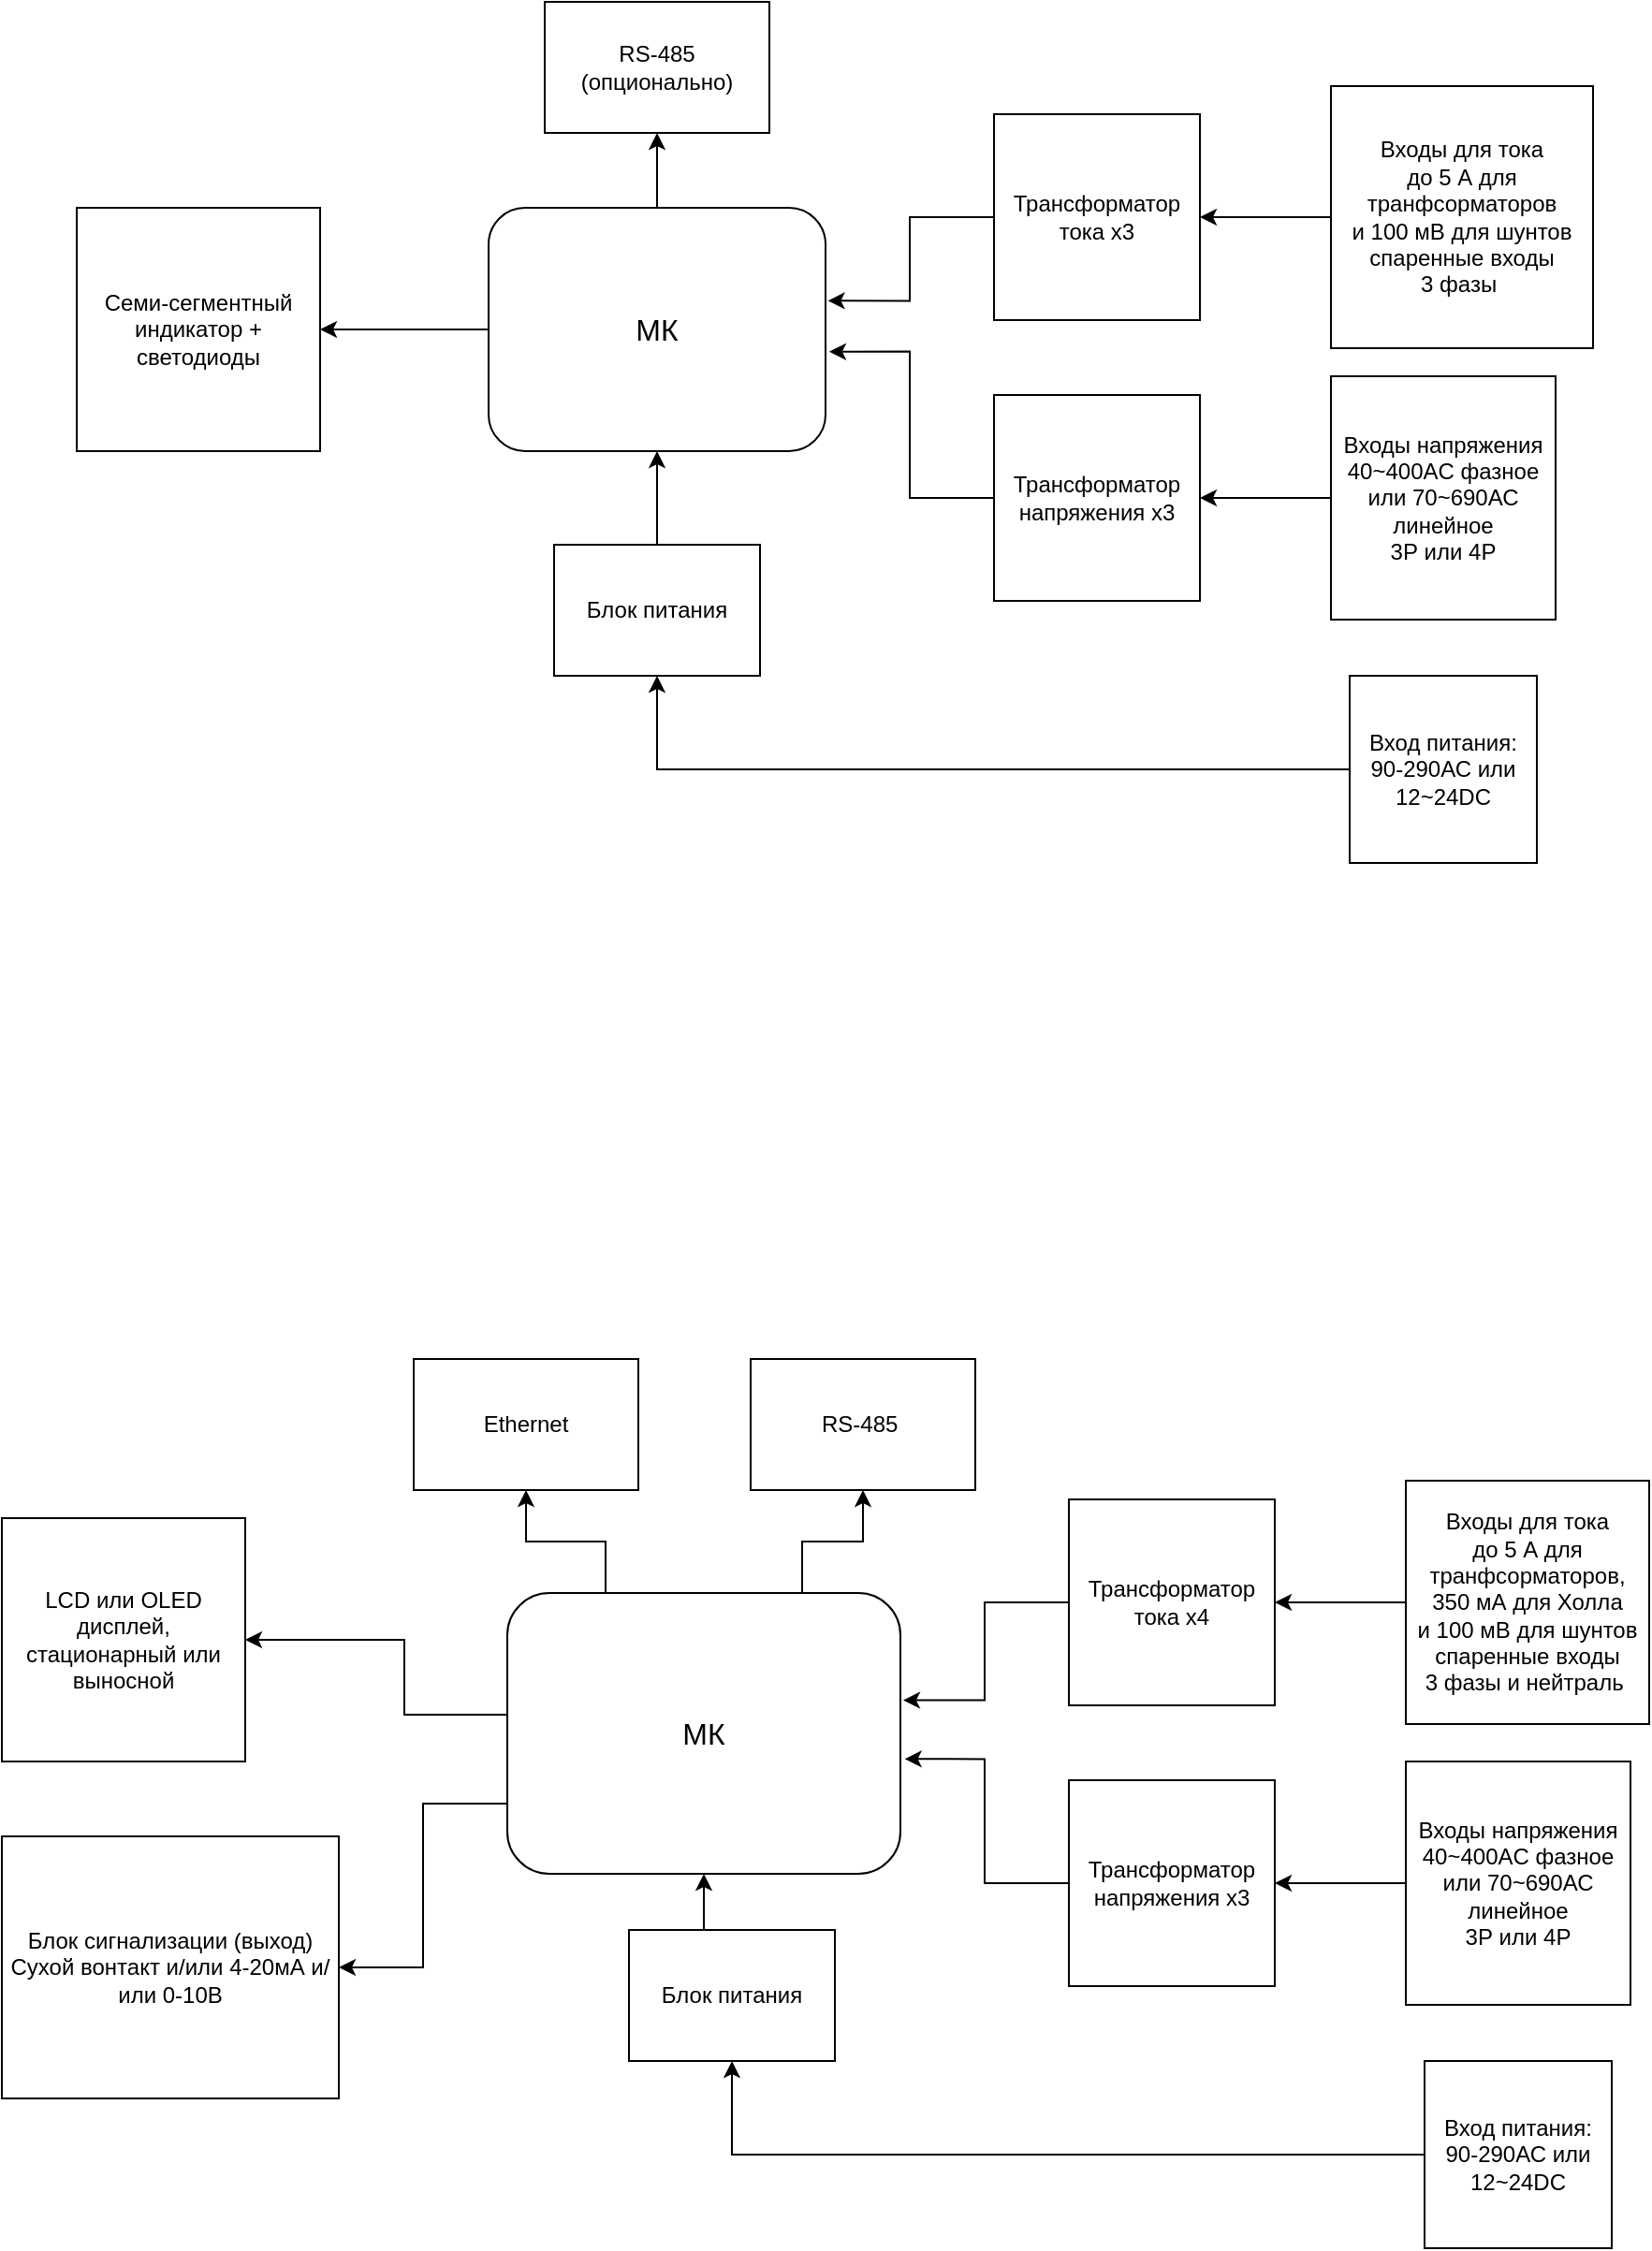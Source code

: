 <mxfile version="24.4.13" type="github">
  <diagram name="Страница — 1" id="n5297YDXWTuSqS-TeUuD">
    <mxGraphModel dx="1562" dy="818" grid="1" gridSize="10" guides="1" tooltips="1" connect="1" arrows="1" fold="1" page="1" pageScale="1" pageWidth="2339" pageHeight="3300" math="0" shadow="0">
      <root>
        <mxCell id="0" />
        <mxCell id="1" parent="0" />
        <mxCell id="Zt0sIPypEy9pdhqAK2nU-18" style="edgeStyle=orthogonalEdgeStyle;rounded=0;orthogonalLoop=1;jettySize=auto;html=1;exitX=0;exitY=0.5;exitDx=0;exitDy=0;entryX=1;entryY=0.5;entryDx=0;entryDy=0;" parent="1" source="Zt0sIPypEy9pdhqAK2nU-1" target="Zt0sIPypEy9pdhqAK2nU-7" edge="1">
          <mxGeometry relative="1" as="geometry" />
        </mxCell>
        <mxCell id="Zt0sIPypEy9pdhqAK2nU-19" style="edgeStyle=orthogonalEdgeStyle;rounded=0;orthogonalLoop=1;jettySize=auto;html=1;exitX=0.5;exitY=0;exitDx=0;exitDy=0;entryX=0.5;entryY=1;entryDx=0;entryDy=0;" parent="1" source="Zt0sIPypEy9pdhqAK2nU-1" target="Zt0sIPypEy9pdhqAK2nU-4" edge="1">
          <mxGeometry relative="1" as="geometry" />
        </mxCell>
        <mxCell id="Zt0sIPypEy9pdhqAK2nU-1" value="&lt;font style=&quot;font-size: 16px;&quot;&gt;МК&lt;/font&gt;" style="rounded=1;whiteSpace=wrap;html=1;" parent="1" vertex="1">
          <mxGeometry x="570" y="170" width="180" height="130" as="geometry" />
        </mxCell>
        <mxCell id="Zt0sIPypEy9pdhqAK2nU-2" value="Трансформатор напряжения х3" style="whiteSpace=wrap;html=1;aspect=fixed;" parent="1" vertex="1">
          <mxGeometry x="840" y="270" width="110" height="110" as="geometry" />
        </mxCell>
        <mxCell id="Zt0sIPypEy9pdhqAK2nU-3" value="Трансформатор тока х3" style="whiteSpace=wrap;html=1;aspect=fixed;" parent="1" vertex="1">
          <mxGeometry x="840" y="120" width="110" height="110" as="geometry" />
        </mxCell>
        <mxCell id="Zt0sIPypEy9pdhqAK2nU-4" value="RS-485 (опционально)" style="rounded=0;whiteSpace=wrap;html=1;" parent="1" vertex="1">
          <mxGeometry x="600" y="60" width="120" height="70" as="geometry" />
        </mxCell>
        <mxCell id="Zt0sIPypEy9pdhqAK2nU-17" style="edgeStyle=orthogonalEdgeStyle;rounded=0;orthogonalLoop=1;jettySize=auto;html=1;exitX=0.5;exitY=0;exitDx=0;exitDy=0;entryX=0.5;entryY=1;entryDx=0;entryDy=0;" parent="1" source="Zt0sIPypEy9pdhqAK2nU-5" target="Zt0sIPypEy9pdhqAK2nU-1" edge="1">
          <mxGeometry relative="1" as="geometry" />
        </mxCell>
        <mxCell id="Zt0sIPypEy9pdhqAK2nU-5" value="Блок питания" style="rounded=0;whiteSpace=wrap;html=1;" parent="1" vertex="1">
          <mxGeometry x="605" y="350" width="110" height="70" as="geometry" />
        </mxCell>
        <mxCell id="Zt0sIPypEy9pdhqAK2nU-14" style="edgeStyle=orthogonalEdgeStyle;rounded=0;orthogonalLoop=1;jettySize=auto;html=1;exitX=0;exitY=0.5;exitDx=0;exitDy=0;" parent="1" source="Zt0sIPypEy9pdhqAK2nU-6" target="Zt0sIPypEy9pdhqAK2nU-2" edge="1">
          <mxGeometry relative="1" as="geometry" />
        </mxCell>
        <mxCell id="Zt0sIPypEy9pdhqAK2nU-6" value="&amp;nbsp;Входы напряжения&amp;nbsp;&lt;div&gt;40~400AC фазное или 70~690АС линейное&lt;/div&gt;&lt;div&gt;3Р или 4Р&lt;/div&gt;" style="rounded=0;whiteSpace=wrap;html=1;" parent="1" vertex="1">
          <mxGeometry x="1020" y="260" width="120" height="130" as="geometry" />
        </mxCell>
        <mxCell id="Zt0sIPypEy9pdhqAK2nU-7" value="Семи-сегментный индикатор + светодиоды" style="rounded=0;whiteSpace=wrap;html=1;" parent="1" vertex="1">
          <mxGeometry x="350" y="170" width="130" height="130" as="geometry" />
        </mxCell>
        <mxCell id="Zt0sIPypEy9pdhqAK2nU-16" style="edgeStyle=orthogonalEdgeStyle;rounded=0;orthogonalLoop=1;jettySize=auto;html=1;exitX=0;exitY=0.5;exitDx=0;exitDy=0;entryX=0.5;entryY=1;entryDx=0;entryDy=0;" parent="1" source="Zt0sIPypEy9pdhqAK2nU-8" target="Zt0sIPypEy9pdhqAK2nU-5" edge="1">
          <mxGeometry relative="1" as="geometry" />
        </mxCell>
        <mxCell id="Zt0sIPypEy9pdhqAK2nU-8" value="Вход питания: 90-290АС или 12~24DC" style="whiteSpace=wrap;html=1;aspect=fixed;" parent="1" vertex="1">
          <mxGeometry x="1030" y="420" width="100" height="100" as="geometry" />
        </mxCell>
        <mxCell id="Zt0sIPypEy9pdhqAK2nU-12" style="edgeStyle=orthogonalEdgeStyle;rounded=0;orthogonalLoop=1;jettySize=auto;html=1;exitX=0;exitY=0.5;exitDx=0;exitDy=0;entryX=1;entryY=0.5;entryDx=0;entryDy=0;" parent="1" source="Zt0sIPypEy9pdhqAK2nU-10" target="Zt0sIPypEy9pdhqAK2nU-3" edge="1">
          <mxGeometry relative="1" as="geometry" />
        </mxCell>
        <mxCell id="Zt0sIPypEy9pdhqAK2nU-10" value="Входы для тока&lt;br&gt;до 5 А для транфсорматоров&lt;br&gt;и 100 мВ для шунтов&lt;br&gt;спаренные входы&lt;br&gt;3 фазы&amp;nbsp;" style="whiteSpace=wrap;html=1;aspect=fixed;" parent="1" vertex="1">
          <mxGeometry x="1020" y="105" width="140" height="140" as="geometry" />
        </mxCell>
        <mxCell id="Zt0sIPypEy9pdhqAK2nU-13" style="edgeStyle=orthogonalEdgeStyle;rounded=0;orthogonalLoop=1;jettySize=auto;html=1;exitX=0;exitY=0.5;exitDx=0;exitDy=0;entryX=1.007;entryY=0.382;entryDx=0;entryDy=0;entryPerimeter=0;" parent="1" source="Zt0sIPypEy9pdhqAK2nU-3" target="Zt0sIPypEy9pdhqAK2nU-1" edge="1">
          <mxGeometry relative="1" as="geometry" />
        </mxCell>
        <mxCell id="Zt0sIPypEy9pdhqAK2nU-15" style="edgeStyle=orthogonalEdgeStyle;rounded=0;orthogonalLoop=1;jettySize=auto;html=1;exitX=0;exitY=0.5;exitDx=0;exitDy=0;entryX=1.011;entryY=0.591;entryDx=0;entryDy=0;entryPerimeter=0;" parent="1" source="Zt0sIPypEy9pdhqAK2nU-2" target="Zt0sIPypEy9pdhqAK2nU-1" edge="1">
          <mxGeometry relative="1" as="geometry" />
        </mxCell>
        <mxCell id="Zt0sIPypEy9pdhqAK2nU-20" style="edgeStyle=orthogonalEdgeStyle;rounded=0;orthogonalLoop=1;jettySize=auto;html=1;exitX=0;exitY=0.5;exitDx=0;exitDy=0;entryX=1;entryY=0.5;entryDx=0;entryDy=0;" parent="1" source="Zt0sIPypEy9pdhqAK2nU-22" target="Zt0sIPypEy9pdhqAK2nU-30" edge="1">
          <mxGeometry relative="1" as="geometry">
            <Array as="points">
              <mxPoint x="525" y="975" />
              <mxPoint x="525" y="935" />
            </Array>
          </mxGeometry>
        </mxCell>
        <mxCell id="Zt0sIPypEy9pdhqAK2nU-40" style="edgeStyle=orthogonalEdgeStyle;rounded=0;orthogonalLoop=1;jettySize=auto;html=1;exitX=0;exitY=0.75;exitDx=0;exitDy=0;entryX=1;entryY=0.5;entryDx=0;entryDy=0;" parent="1" source="Zt0sIPypEy9pdhqAK2nU-22" target="Zt0sIPypEy9pdhqAK2nU-39" edge="1">
          <mxGeometry relative="1" as="geometry" />
        </mxCell>
        <mxCell id="Zt0sIPypEy9pdhqAK2nU-41" style="edgeStyle=orthogonalEdgeStyle;rounded=0;orthogonalLoop=1;jettySize=auto;html=1;exitX=0.25;exitY=0;exitDx=0;exitDy=0;entryX=0.5;entryY=1;entryDx=0;entryDy=0;" parent="1" source="Zt0sIPypEy9pdhqAK2nU-22" target="Zt0sIPypEy9pdhqAK2nU-37" edge="1">
          <mxGeometry relative="1" as="geometry" />
        </mxCell>
        <mxCell id="Zt0sIPypEy9pdhqAK2nU-42" style="edgeStyle=orthogonalEdgeStyle;rounded=0;orthogonalLoop=1;jettySize=auto;html=1;exitX=0.75;exitY=0;exitDx=0;exitDy=0;entryX=0.5;entryY=1;entryDx=0;entryDy=0;" parent="1" source="Zt0sIPypEy9pdhqAK2nU-22" target="Zt0sIPypEy9pdhqAK2nU-25" edge="1">
          <mxGeometry relative="1" as="geometry" />
        </mxCell>
        <mxCell id="Zt0sIPypEy9pdhqAK2nU-22" value="&lt;font style=&quot;font-size: 16px;&quot;&gt;МК&lt;/font&gt;" style="rounded=1;whiteSpace=wrap;html=1;" parent="1" vertex="1">
          <mxGeometry x="580" y="910" width="210" height="150" as="geometry" />
        </mxCell>
        <mxCell id="Zt0sIPypEy9pdhqAK2nU-23" value="Трансформатор напряжения х3" style="whiteSpace=wrap;html=1;aspect=fixed;" parent="1" vertex="1">
          <mxGeometry x="880" y="1010" width="110" height="110" as="geometry" />
        </mxCell>
        <mxCell id="Zt0sIPypEy9pdhqAK2nU-24" value="Трансформатор тока х4" style="whiteSpace=wrap;html=1;aspect=fixed;" parent="1" vertex="1">
          <mxGeometry x="880" y="860" width="110" height="110" as="geometry" />
        </mxCell>
        <mxCell id="Zt0sIPypEy9pdhqAK2nU-25" value="RS-485&amp;nbsp;" style="rounded=0;whiteSpace=wrap;html=1;" parent="1" vertex="1">
          <mxGeometry x="710" y="785" width="120" height="70" as="geometry" />
        </mxCell>
        <mxCell id="Zt0sIPypEy9pdhqAK2nU-26" style="edgeStyle=orthogonalEdgeStyle;rounded=0;orthogonalLoop=1;jettySize=auto;html=1;exitX=0.5;exitY=0;exitDx=0;exitDy=0;entryX=0.5;entryY=1;entryDx=0;entryDy=0;" parent="1" source="Zt0sIPypEy9pdhqAK2nU-27" target="Zt0sIPypEy9pdhqAK2nU-22" edge="1">
          <mxGeometry relative="1" as="geometry" />
        </mxCell>
        <mxCell id="Zt0sIPypEy9pdhqAK2nU-27" value="Блок питания" style="rounded=0;whiteSpace=wrap;html=1;" parent="1" vertex="1">
          <mxGeometry x="645" y="1090" width="110" height="70" as="geometry" />
        </mxCell>
        <mxCell id="Zt0sIPypEy9pdhqAK2nU-28" style="edgeStyle=orthogonalEdgeStyle;rounded=0;orthogonalLoop=1;jettySize=auto;html=1;exitX=0;exitY=0.5;exitDx=0;exitDy=0;" parent="1" source="Zt0sIPypEy9pdhqAK2nU-29" target="Zt0sIPypEy9pdhqAK2nU-23" edge="1">
          <mxGeometry relative="1" as="geometry" />
        </mxCell>
        <mxCell id="Zt0sIPypEy9pdhqAK2nU-29" value="&amp;nbsp;Входы напряжения&amp;nbsp;&lt;div&gt;40~400AC фазное или 70~690АС линейное&lt;/div&gt;&lt;div&gt;3Р или 4Р&lt;/div&gt;" style="rounded=0;whiteSpace=wrap;html=1;" parent="1" vertex="1">
          <mxGeometry x="1060" y="1000" width="120" height="130" as="geometry" />
        </mxCell>
        <mxCell id="Zt0sIPypEy9pdhqAK2nU-30" value="LCD или OLED дисплей, стационарный или выносной" style="rounded=0;whiteSpace=wrap;html=1;" parent="1" vertex="1">
          <mxGeometry x="310" y="870" width="130" height="130" as="geometry" />
        </mxCell>
        <mxCell id="Zt0sIPypEy9pdhqAK2nU-31" style="edgeStyle=orthogonalEdgeStyle;rounded=0;orthogonalLoop=1;jettySize=auto;html=1;exitX=0;exitY=0.5;exitDx=0;exitDy=0;entryX=0.5;entryY=1;entryDx=0;entryDy=0;" parent="1" source="Zt0sIPypEy9pdhqAK2nU-32" target="Zt0sIPypEy9pdhqAK2nU-27" edge="1">
          <mxGeometry relative="1" as="geometry" />
        </mxCell>
        <mxCell id="Zt0sIPypEy9pdhqAK2nU-32" value="Вход питания: 90-290АС или 12~24DC" style="whiteSpace=wrap;html=1;aspect=fixed;" parent="1" vertex="1">
          <mxGeometry x="1070" y="1160" width="100" height="100" as="geometry" />
        </mxCell>
        <mxCell id="Zt0sIPypEy9pdhqAK2nU-33" style="edgeStyle=orthogonalEdgeStyle;rounded=0;orthogonalLoop=1;jettySize=auto;html=1;exitX=0;exitY=0.5;exitDx=0;exitDy=0;entryX=1;entryY=0.5;entryDx=0;entryDy=0;" parent="1" source="Zt0sIPypEy9pdhqAK2nU-34" target="Zt0sIPypEy9pdhqAK2nU-24" edge="1">
          <mxGeometry relative="1" as="geometry" />
        </mxCell>
        <mxCell id="Zt0sIPypEy9pdhqAK2nU-34" value="Входы для тока&lt;br&gt;до 5 А для транфсорматоров,&lt;div&gt;350 мА для Холла&lt;br&gt;и 100 мВ для шунтов&lt;br&gt;спаренные входы&lt;br&gt;3 фазы и нейтраль&amp;nbsp;&lt;/div&gt;" style="whiteSpace=wrap;html=1;aspect=fixed;" parent="1" vertex="1">
          <mxGeometry x="1060" y="850" width="130" height="130" as="geometry" />
        </mxCell>
        <mxCell id="Zt0sIPypEy9pdhqAK2nU-35" style="edgeStyle=orthogonalEdgeStyle;rounded=0;orthogonalLoop=1;jettySize=auto;html=1;exitX=0;exitY=0.5;exitDx=0;exitDy=0;entryX=1.007;entryY=0.382;entryDx=0;entryDy=0;entryPerimeter=0;" parent="1" source="Zt0sIPypEy9pdhqAK2nU-24" target="Zt0sIPypEy9pdhqAK2nU-22" edge="1">
          <mxGeometry relative="1" as="geometry" />
        </mxCell>
        <mxCell id="Zt0sIPypEy9pdhqAK2nU-36" style="edgeStyle=orthogonalEdgeStyle;rounded=0;orthogonalLoop=1;jettySize=auto;html=1;exitX=0;exitY=0.5;exitDx=0;exitDy=0;entryX=1.011;entryY=0.591;entryDx=0;entryDy=0;entryPerimeter=0;" parent="1" source="Zt0sIPypEy9pdhqAK2nU-23" target="Zt0sIPypEy9pdhqAK2nU-22" edge="1">
          <mxGeometry relative="1" as="geometry" />
        </mxCell>
        <mxCell id="Zt0sIPypEy9pdhqAK2nU-37" value="Ethernet" style="rounded=0;whiteSpace=wrap;html=1;" parent="1" vertex="1">
          <mxGeometry x="530" y="785" width="120" height="70" as="geometry" />
        </mxCell>
        <mxCell id="Zt0sIPypEy9pdhqAK2nU-39" value="Блок сигнализации (выход)&lt;br&gt;Сухой вонтакт и/или 4-20мА и/или 0-10В" style="rounded=0;whiteSpace=wrap;html=1;" parent="1" vertex="1">
          <mxGeometry x="310" y="1040" width="180" height="140" as="geometry" />
        </mxCell>
      </root>
    </mxGraphModel>
  </diagram>
</mxfile>
